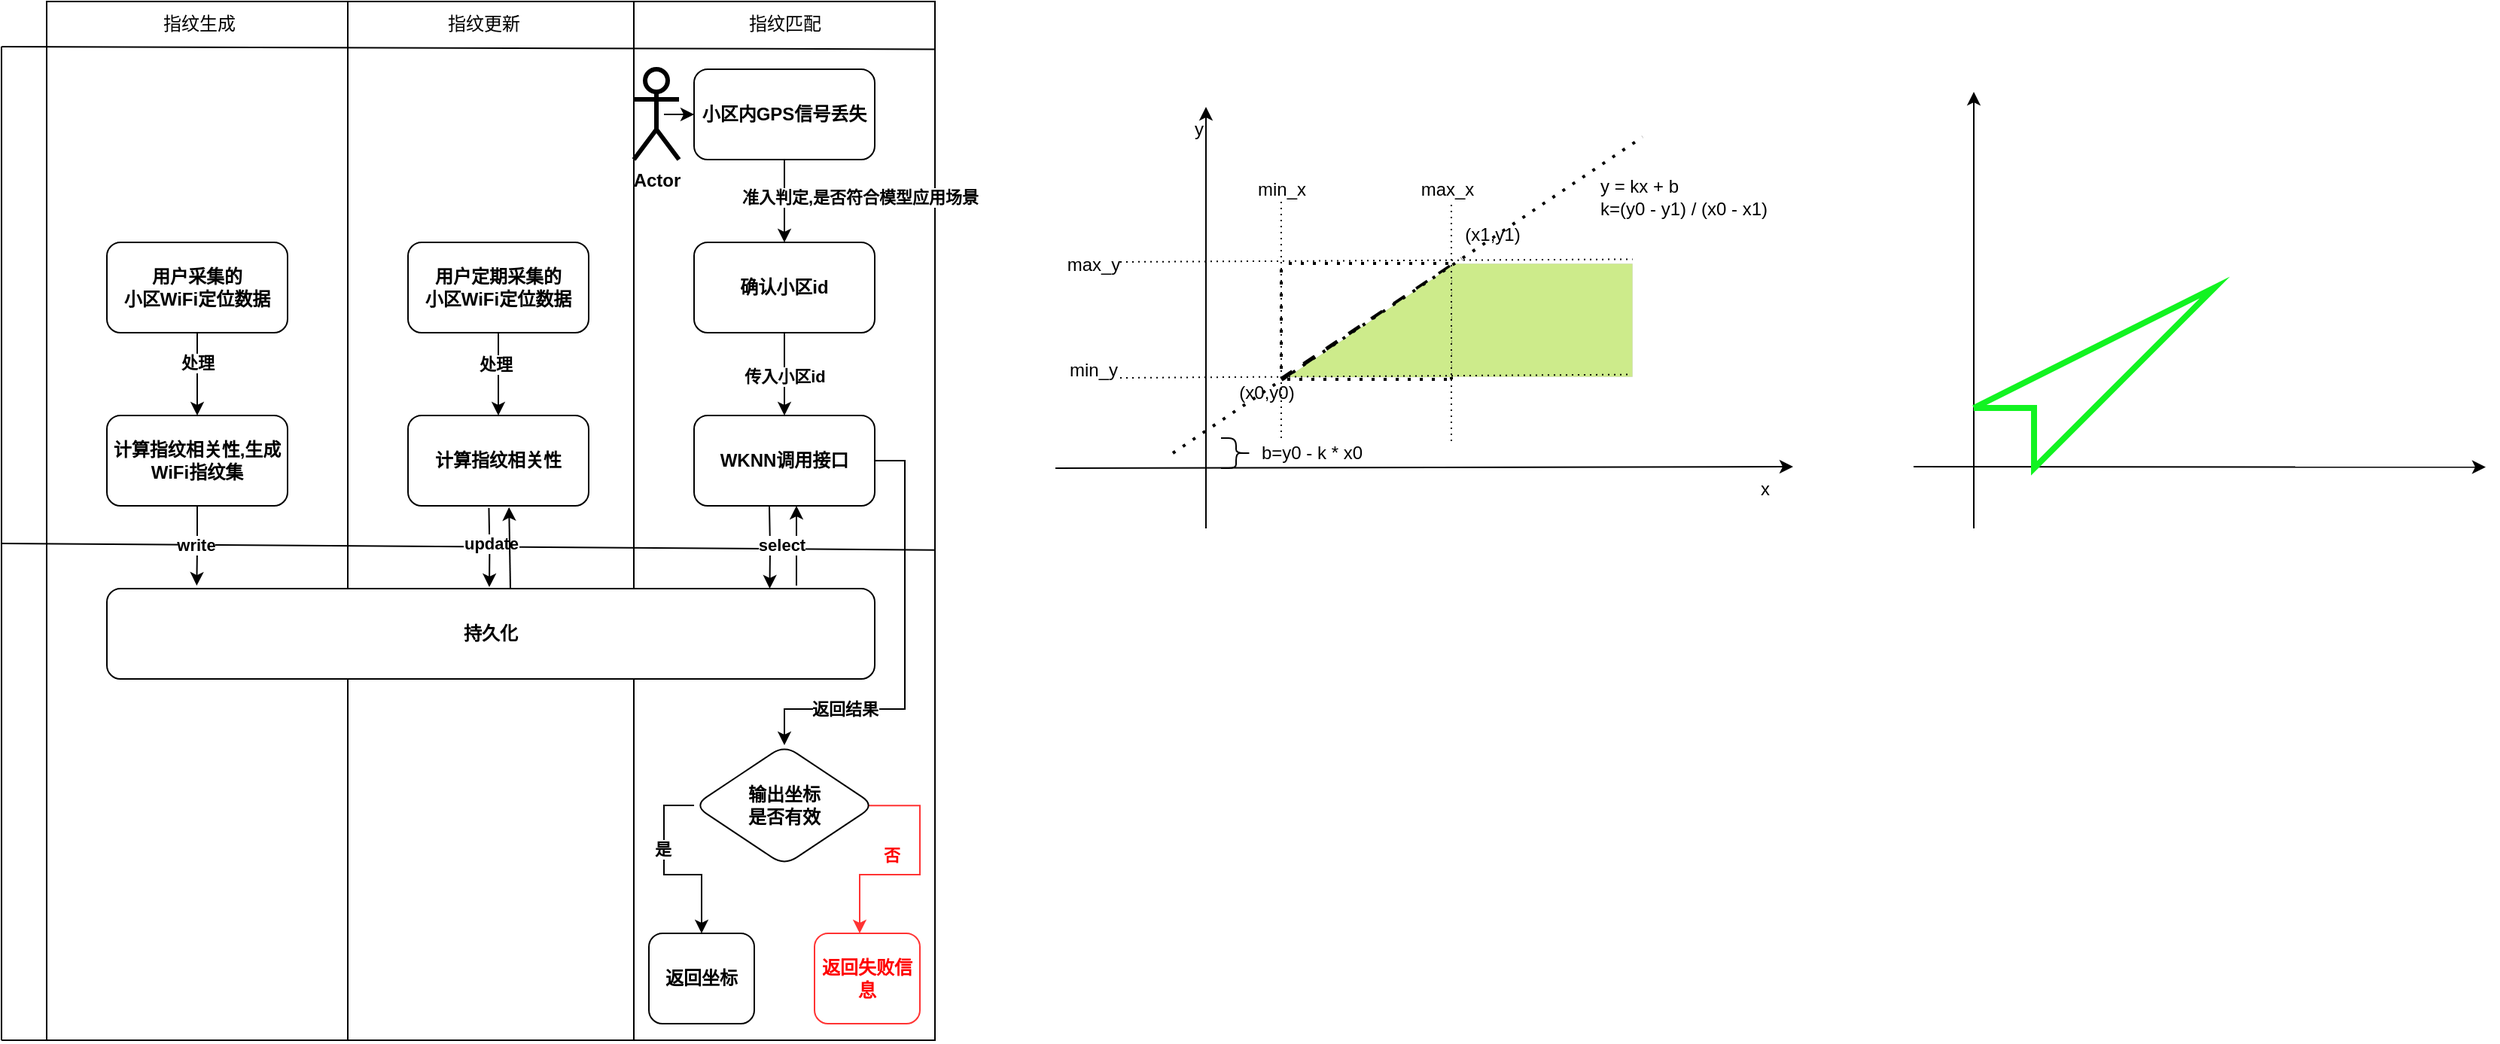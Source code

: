 <mxfile version="21.7.2" type="github">
  <diagram name="第 1 页" id="VmvPNF72lIQJqAyjgbWR">
    <mxGraphModel dx="867" dy="460" grid="1" gridSize="10" guides="1" tooltips="1" connect="1" arrows="1" fold="1" page="1" pageScale="1" pageWidth="10000" pageHeight="20000" math="0" shadow="0">
      <root>
        <mxCell id="0" />
        <mxCell id="1" parent="0" />
        <mxCell id="IVwioTwBHFfPIvTYG7Ah-43" value="" style="group;strokeWidth=0;" vertex="1" connectable="0" parent="1">
          <mxGeometry x="1267.5" y="292.5" width="225.5" height="95" as="geometry" />
        </mxCell>
        <mxCell id="IVwioTwBHFfPIvTYG7Ah-16" value="" style="group;rotation=-90;" vertex="1" connectable="0" parent="IVwioTwBHFfPIvTYG7Ah-43">
          <mxGeometry x="12.5" y="-11.5" width="95" height="120" as="geometry" />
        </mxCell>
        <mxCell id="IVwioTwBHFfPIvTYG7Ah-6" value="" style="endArrow=none;html=1;rounded=0;strokeWidth=3;dashed=1;" edge="1" parent="IVwioTwBHFfPIvTYG7Ah-16">
          <mxGeometry width="50" height="50" relative="1" as="geometry">
            <mxPoint x="-20" y="100" as="sourcePoint" />
            <mxPoint x="100" y="20" as="targetPoint" />
          </mxGeometry>
        </mxCell>
        <mxCell id="IVwioTwBHFfPIvTYG7Ah-11" value="" style="endArrow=none;dashed=1;html=1;dashPattern=1 3;strokeWidth=2;rounded=0;" edge="1" parent="IVwioTwBHFfPIvTYG7Ah-16">
          <mxGeometry width="50" height="50" relative="1" as="geometry">
            <mxPoint x="90" y="100" as="sourcePoint" />
            <mxPoint x="-20" y="100" as="targetPoint" />
          </mxGeometry>
        </mxCell>
        <mxCell id="IVwioTwBHFfPIvTYG7Ah-12" value="" style="endArrow=none;dashed=1;html=1;dashPattern=1 3;strokeWidth=2;rounded=0;" edge="1" parent="IVwioTwBHFfPIvTYG7Ah-16">
          <mxGeometry width="50" height="50" relative="1" as="geometry">
            <mxPoint x="93" y="100" as="sourcePoint" />
            <mxPoint x="93" y="30" as="targetPoint" />
          </mxGeometry>
        </mxCell>
        <mxCell id="IVwioTwBHFfPIvTYG7Ah-13" value="" style="endArrow=none;dashed=1;html=1;dashPattern=1 3;strokeWidth=2;rounded=0;" edge="1" parent="IVwioTwBHFfPIvTYG7Ah-16">
          <mxGeometry width="50" height="50" relative="1" as="geometry">
            <mxPoint x="-20" y="93" as="sourcePoint" />
            <mxPoint x="-20" y="23" as="targetPoint" />
          </mxGeometry>
        </mxCell>
        <mxCell id="IVwioTwBHFfPIvTYG7Ah-14" value="" style="endArrow=none;dashed=1;html=1;dashPattern=1 3;strokeWidth=2;rounded=0;" edge="1" parent="IVwioTwBHFfPIvTYG7Ah-16">
          <mxGeometry width="50" height="50" relative="1" as="geometry">
            <mxPoint x="91" y="23" as="sourcePoint" />
            <mxPoint x="-19" y="23" as="targetPoint" />
          </mxGeometry>
        </mxCell>
        <mxCell id="IVwioTwBHFfPIvTYG7Ah-41" value="" style="verticalLabelPosition=bottom;verticalAlign=top;html=1;shape=mxgraph.basic.orthogonal_triangle;rotation=-90;fillColor=#cdeb8b;strokeColor=#36393d;strokeWidth=0;" vertex="1" parent="IVwioTwBHFfPIvTYG7Ah-16">
          <mxGeometry x="1.75" y="7" width="73.75" height="108.75" as="geometry" />
        </mxCell>
        <mxCell id="IVwioTwBHFfPIvTYG7Ah-42" value="" style="verticalLabelPosition=bottom;verticalAlign=top;html=1;shape=mxgraph.basic.rect;fillColor2=none;strokeWidth=0;size=20;indent=5;fillColor=#cdeb8b;strokeColor=#36393d;" vertex="1" parent="IVwioTwBHFfPIvTYG7Ah-43">
          <mxGeometry x="105.5" y="11.5" width="120" height="75" as="geometry" />
        </mxCell>
        <mxCell id="E-d0GVuR9xcYd6iE6sYl-44" value="" style="group" parent="1" vertex="1" connectable="0">
          <mxGeometry x="410" y="130" width="620" height="690" as="geometry" />
        </mxCell>
        <mxCell id="E-d0GVuR9xcYd6iE6sYl-31" value="" style="group" parent="E-d0GVuR9xcYd6iE6sYl-44" vertex="1" connectable="0">
          <mxGeometry x="30" width="590" height="690" as="geometry" />
        </mxCell>
        <mxCell id="E-d0GVuR9xcYd6iE6sYl-30" value="" style="whiteSpace=wrap;html=1;" parent="E-d0GVuR9xcYd6iE6sYl-31" vertex="1">
          <mxGeometry width="590" height="690" as="geometry" />
        </mxCell>
        <mxCell id="E-d0GVuR9xcYd6iE6sYl-26" value="" style="endArrow=none;html=1;rounded=0;" parent="E-d0GVuR9xcYd6iE6sYl-31" edge="1">
          <mxGeometry width="50" height="50" relative="1" as="geometry">
            <mxPoint x="200" y="690" as="sourcePoint" />
            <mxPoint x="200" as="targetPoint" />
          </mxGeometry>
        </mxCell>
        <mxCell id="E-d0GVuR9xcYd6iE6sYl-27" value="" style="endArrow=none;html=1;rounded=0;" parent="E-d0GVuR9xcYd6iE6sYl-31" edge="1">
          <mxGeometry width="50" height="50" relative="1" as="geometry">
            <mxPoint x="390" y="690" as="sourcePoint" />
            <mxPoint x="390" as="targetPoint" />
          </mxGeometry>
        </mxCell>
        <mxCell id="E-d0GVuR9xcYd6iE6sYl-32" value="" style="endArrow=none;html=1;rounded=0;entryX=1;entryY=0.046;entryDx=0;entryDy=0;entryPerimeter=0;" parent="E-d0GVuR9xcYd6iE6sYl-31" target="E-d0GVuR9xcYd6iE6sYl-30" edge="1">
          <mxGeometry width="50" height="50" relative="1" as="geometry">
            <mxPoint x="-30" y="30" as="sourcePoint" />
            <mxPoint x="380" y="160" as="targetPoint" />
          </mxGeometry>
        </mxCell>
        <mxCell id="E-d0GVuR9xcYd6iE6sYl-37" value="指纹生成" style="text;html=1;align=center;verticalAlign=middle;resizable=0;points=[];autosize=1;strokeColor=none;fillColor=none;" parent="E-d0GVuR9xcYd6iE6sYl-31" vertex="1">
          <mxGeometry x="61" width="80" height="30" as="geometry" />
        </mxCell>
        <mxCell id="E-d0GVuR9xcYd6iE6sYl-38" value="指纹更新" style="text;html=1;align=center;verticalAlign=middle;resizable=0;points=[];autosize=1;strokeColor=none;fillColor=none;" parent="E-d0GVuR9xcYd6iE6sYl-31" vertex="1">
          <mxGeometry x="250" width="80" height="30" as="geometry" />
        </mxCell>
        <mxCell id="E-d0GVuR9xcYd6iE6sYl-40" value="指纹匹配" style="text;html=1;align=center;verticalAlign=middle;resizable=0;points=[];autosize=1;strokeColor=none;fillColor=none;" parent="E-d0GVuR9xcYd6iE6sYl-31" vertex="1">
          <mxGeometry x="450" width="80" height="30" as="geometry" />
        </mxCell>
        <mxCell id="ZMZ2Wo9jmOHN65GwbSHp-28" value="返回坐标" style="whiteSpace=wrap;html=1;rounded=1;fontStyle=1" parent="E-d0GVuR9xcYd6iE6sYl-31" vertex="1">
          <mxGeometry x="400" y="619" width="70" height="60" as="geometry" />
        </mxCell>
        <mxCell id="ZMZ2Wo9jmOHN65GwbSHp-31" value="返回失败信息" style="whiteSpace=wrap;html=1;rounded=1;fontStyle=1;fontColor=#FF0000;strokeColor=#FF3333;" parent="E-d0GVuR9xcYd6iE6sYl-31" vertex="1">
          <mxGeometry x="510" y="619" width="70" height="60" as="geometry" />
        </mxCell>
        <mxCell id="E-d0GVuR9xcYd6iE6sYl-33" value="" style="endArrow=none;html=1;rounded=0;" parent="E-d0GVuR9xcYd6iE6sYl-44" edge="1">
          <mxGeometry width="50" height="50" relative="1" as="geometry">
            <mxPoint y="690" as="sourcePoint" />
            <mxPoint y="30" as="targetPoint" />
          </mxGeometry>
        </mxCell>
        <mxCell id="E-d0GVuR9xcYd6iE6sYl-35" value="" style="endArrow=none;html=1;rounded=0;entryX=1;entryY=0.528;entryDx=0;entryDy=0;entryPerimeter=0;" parent="E-d0GVuR9xcYd6iE6sYl-44" target="E-d0GVuR9xcYd6iE6sYl-30" edge="1">
          <mxGeometry width="50" height="50" relative="1" as="geometry">
            <mxPoint y="360" as="sourcePoint" />
            <mxPoint x="620" y="360" as="targetPoint" />
          </mxGeometry>
        </mxCell>
        <mxCell id="ZMZ2Wo9jmOHN65GwbSHp-20" style="edgeStyle=orthogonalEdgeStyle;rounded=0;orthogonalLoop=1;jettySize=auto;html=1;entryX=0.5;entryY=0;entryDx=0;entryDy=0;fontStyle=1" parent="1" source="ZMZ2Wo9jmOHN65GwbSHp-1" target="ZMZ2Wo9jmOHN65GwbSHp-19" edge="1">
          <mxGeometry relative="1" as="geometry" />
        </mxCell>
        <mxCell id="E-d0GVuR9xcYd6iE6sYl-5" value="处理" style="edgeLabel;html=1;align=center;verticalAlign=middle;resizable=0;points=[];fontStyle=1" parent="ZMZ2Wo9jmOHN65GwbSHp-20" vertex="1" connectable="0">
          <mxGeometry x="-0.273" y="-1" relative="1" as="geometry">
            <mxPoint x="1" as="offset" />
          </mxGeometry>
        </mxCell>
        <mxCell id="ZMZ2Wo9jmOHN65GwbSHp-1" value="用户采集的&lt;br&gt;小区WiFi定位数据" style="rounded=1;whiteSpace=wrap;html=1;fontStyle=1" parent="1" vertex="1">
          <mxGeometry x="480" y="290" width="120" height="60" as="geometry" />
        </mxCell>
        <mxCell id="ZMZ2Wo9jmOHN65GwbSHp-22" style="edgeStyle=orthogonalEdgeStyle;rounded=0;orthogonalLoop=1;jettySize=auto;html=1;entryX=0.5;entryY=0;entryDx=0;entryDy=0;fontStyle=1" parent="1" source="ZMZ2Wo9jmOHN65GwbSHp-2" target="ZMZ2Wo9jmOHN65GwbSHp-13" edge="1">
          <mxGeometry relative="1" as="geometry" />
        </mxCell>
        <mxCell id="ZMZ2Wo9jmOHN65GwbSHp-23" value="传入小区id" style="edgeLabel;html=1;align=center;verticalAlign=middle;resizable=0;points=[];fontStyle=1" parent="ZMZ2Wo9jmOHN65GwbSHp-22" vertex="1" connectable="0">
          <mxGeometry x="-0.294" y="-1" relative="1" as="geometry">
            <mxPoint x="1" y="9" as="offset" />
          </mxGeometry>
        </mxCell>
        <mxCell id="ZMZ2Wo9jmOHN65GwbSHp-2" value="确认小区id" style="whiteSpace=wrap;html=1;rounded=1;fontStyle=1" parent="1" vertex="1">
          <mxGeometry x="870" y="290" width="120" height="60" as="geometry" />
        </mxCell>
        <mxCell id="ZMZ2Wo9jmOHN65GwbSHp-17" style="edgeStyle=orthogonalEdgeStyle;rounded=0;orthogonalLoop=1;jettySize=auto;html=1;fontStyle=1;entryX=0.75;entryY=1;entryDx=0;entryDy=0;" parent="1" edge="1">
          <mxGeometry relative="1" as="geometry">
            <mxPoint x="938" y="510" as="sourcePoint" />
            <mxPoint x="938" y="465" as="targetPoint" />
            <Array as="points">
              <mxPoint x="938" y="518" />
            </Array>
          </mxGeometry>
        </mxCell>
        <mxCell id="ZMZ2Wo9jmOHN65GwbSHp-6" value="持久化" style="whiteSpace=wrap;html=1;rounded=1;fontStyle=1" parent="1" vertex="1">
          <mxGeometry x="480" y="520" width="510" height="60" as="geometry" />
        </mxCell>
        <mxCell id="ZMZ2Wo9jmOHN65GwbSHp-11" style="edgeStyle=orthogonalEdgeStyle;rounded=0;orthogonalLoop=1;jettySize=auto;html=1;entryX=0;entryY=0.5;entryDx=0;entryDy=0;fontStyle=1" parent="1" source="ZMZ2Wo9jmOHN65GwbSHp-9" target="ZMZ2Wo9jmOHN65GwbSHp-12" edge="1">
          <mxGeometry relative="1" as="geometry">
            <mxPoint x="880" y="195" as="targetPoint" />
          </mxGeometry>
        </mxCell>
        <mxCell id="ZMZ2Wo9jmOHN65GwbSHp-9" value="Actor" style="shape=umlActor;verticalLabelPosition=bottom;verticalAlign=top;html=1;fontStyle=1;strokeWidth=3;" parent="1" vertex="1">
          <mxGeometry x="830" y="175" width="30" height="60" as="geometry" />
        </mxCell>
        <mxCell id="ZMZ2Wo9jmOHN65GwbSHp-14" value="" style="edgeStyle=orthogonalEdgeStyle;rounded=0;orthogonalLoop=1;jettySize=auto;html=1;entryX=0.5;entryY=0;entryDx=0;entryDy=0;fontStyle=1" parent="1" source="ZMZ2Wo9jmOHN65GwbSHp-12" target="ZMZ2Wo9jmOHN65GwbSHp-2" edge="1">
          <mxGeometry relative="1" as="geometry">
            <mxPoint x="1150" y="245" as="targetPoint" />
          </mxGeometry>
        </mxCell>
        <mxCell id="ZMZ2Wo9jmOHN65GwbSHp-15" value="准入判定,是否符合模型应用场景" style="edgeLabel;html=1;align=center;verticalAlign=middle;resizable=0;points=[];fontStyle=1" parent="ZMZ2Wo9jmOHN65GwbSHp-14" vertex="1" connectable="0">
          <mxGeometry x="-0.22" y="-3" relative="1" as="geometry">
            <mxPoint x="53" y="3" as="offset" />
          </mxGeometry>
        </mxCell>
        <mxCell id="ZMZ2Wo9jmOHN65GwbSHp-12" value="小区内GPS信号丢失" style="rounded=1;whiteSpace=wrap;html=1;fontStyle=1" parent="1" vertex="1">
          <mxGeometry x="870" y="175" width="120" height="60" as="geometry" />
        </mxCell>
        <mxCell id="ZMZ2Wo9jmOHN65GwbSHp-24" style="edgeStyle=orthogonalEdgeStyle;rounded=0;orthogonalLoop=1;jettySize=auto;html=1;entryX=0.824;entryY=0;entryDx=0;entryDy=0;exitX=0.25;exitY=1;exitDx=0;exitDy=0;fontStyle=1;entryPerimeter=0;" parent="1" edge="1">
          <mxGeometry relative="1" as="geometry">
            <mxPoint x="920" y="465" as="sourcePoint" />
            <mxPoint x="920.24" y="520" as="targetPoint" />
          </mxGeometry>
        </mxCell>
        <mxCell id="E-d0GVuR9xcYd6iE6sYl-24" value="select" style="edgeLabel;html=1;align=center;verticalAlign=middle;resizable=0;points=[];fontStyle=1" parent="ZMZ2Wo9jmOHN65GwbSHp-24" vertex="1" connectable="0">
          <mxGeometry x="-0.093" y="-3" relative="1" as="geometry">
            <mxPoint x="10" y="1" as="offset" />
          </mxGeometry>
        </mxCell>
        <mxCell id="ZMZ2Wo9jmOHN65GwbSHp-13" value="WKNN调用接口" style="whiteSpace=wrap;html=1;rounded=1;fontStyle=1" parent="1" vertex="1">
          <mxGeometry x="870" y="405" width="120" height="60" as="geometry" />
        </mxCell>
        <mxCell id="E-d0GVuR9xcYd6iE6sYl-2" style="edgeStyle=orthogonalEdgeStyle;rounded=0;orthogonalLoop=1;jettySize=auto;html=1;entryX=0.117;entryY=-0.033;entryDx=0;entryDy=0;entryPerimeter=0;fontStyle=1" parent="1" source="ZMZ2Wo9jmOHN65GwbSHp-19" target="ZMZ2Wo9jmOHN65GwbSHp-6" edge="1">
          <mxGeometry relative="1" as="geometry" />
        </mxCell>
        <mxCell id="E-d0GVuR9xcYd6iE6sYl-4" value="write" style="edgeLabel;html=1;align=center;verticalAlign=middle;resizable=0;points=[];fontStyle=1" parent="E-d0GVuR9xcYd6iE6sYl-2" vertex="1" connectable="0">
          <mxGeometry x="-0.062" y="-1" relative="1" as="geometry">
            <mxPoint y="1" as="offset" />
          </mxGeometry>
        </mxCell>
        <mxCell id="ZMZ2Wo9jmOHN65GwbSHp-19" value="计算指纹相关性,生成WiFi指纹集" style="whiteSpace=wrap;html=1;rounded=1;fontStyle=1" parent="1" vertex="1">
          <mxGeometry x="480" y="405" width="120" height="60" as="geometry" />
        </mxCell>
        <mxCell id="ZMZ2Wo9jmOHN65GwbSHp-29" value="" style="edgeStyle=orthogonalEdgeStyle;rounded=0;orthogonalLoop=1;jettySize=auto;html=1;fontStyle=1;exitX=0;exitY=0.5;exitDx=0;exitDy=0;" parent="1" source="ZMZ2Wo9jmOHN65GwbSHp-26" target="ZMZ2Wo9jmOHN65GwbSHp-28" edge="1">
          <mxGeometry relative="1" as="geometry">
            <Array as="points">
              <mxPoint x="850" y="664" />
              <mxPoint x="850" y="710" />
              <mxPoint x="875" y="710" />
            </Array>
          </mxGeometry>
        </mxCell>
        <mxCell id="ZMZ2Wo9jmOHN65GwbSHp-30" value="是" style="edgeLabel;html=1;align=center;verticalAlign=middle;resizable=0;points=[];fontStyle=1" parent="ZMZ2Wo9jmOHN65GwbSHp-29" vertex="1" connectable="0">
          <mxGeometry x="-0.253" y="-1" relative="1" as="geometry">
            <mxPoint as="offset" />
          </mxGeometry>
        </mxCell>
        <mxCell id="ZMZ2Wo9jmOHN65GwbSHp-32" value="" style="edgeStyle=orthogonalEdgeStyle;rounded=0;orthogonalLoop=1;jettySize=auto;html=1;fontStyle=1;fontColor=#FF0000;strokeColor=#FF3333;exitX=0.957;exitY=0.501;exitDx=0;exitDy=0;exitPerimeter=0;" parent="1" source="ZMZ2Wo9jmOHN65GwbSHp-26" target="ZMZ2Wo9jmOHN65GwbSHp-31" edge="1">
          <mxGeometry relative="1" as="geometry">
            <Array as="points">
              <mxPoint x="1020" y="664" />
              <mxPoint x="1020" y="710" />
              <mxPoint x="980" y="710" />
            </Array>
          </mxGeometry>
        </mxCell>
        <mxCell id="ZMZ2Wo9jmOHN65GwbSHp-33" value="否" style="edgeLabel;html=1;align=center;verticalAlign=middle;resizable=0;points=[];fontStyle=1;fontColor=#FF0000;" parent="ZMZ2Wo9jmOHN65GwbSHp-32" vertex="1" connectable="0">
          <mxGeometry x="-0.02" y="1" relative="1" as="geometry">
            <mxPoint x="-20" y="-11" as="offset" />
          </mxGeometry>
        </mxCell>
        <mxCell id="ZMZ2Wo9jmOHN65GwbSHp-26" value="输出坐标&lt;br&gt;是否有效" style="rhombus;whiteSpace=wrap;html=1;rounded=1;fontStyle=1" parent="1" vertex="1">
          <mxGeometry x="870" y="624" width="120" height="80" as="geometry" />
        </mxCell>
        <mxCell id="E-d0GVuR9xcYd6iE6sYl-12" style="edgeStyle=orthogonalEdgeStyle;rounded=0;orthogonalLoop=1;jettySize=auto;html=1;entryX=0.5;entryY=0;entryDx=0;entryDy=0;fontStyle=1" parent="1" source="E-d0GVuR9xcYd6iE6sYl-3" target="E-d0GVuR9xcYd6iE6sYl-6" edge="1">
          <mxGeometry relative="1" as="geometry" />
        </mxCell>
        <mxCell id="E-d0GVuR9xcYd6iE6sYl-14" value="处理" style="edgeLabel;html=1;align=center;verticalAlign=middle;resizable=0;points=[];fontStyle=1" parent="E-d0GVuR9xcYd6iE6sYl-12" vertex="1" connectable="0">
          <mxGeometry x="-0.236" y="-2" relative="1" as="geometry">
            <mxPoint as="offset" />
          </mxGeometry>
        </mxCell>
        <mxCell id="E-d0GVuR9xcYd6iE6sYl-3" value="用户定期采集的&lt;br&gt;小区WiFi定位数据" style="rounded=1;whiteSpace=wrap;html=1;fontStyle=1" parent="1" vertex="1">
          <mxGeometry x="680" y="290" width="120" height="60" as="geometry" />
        </mxCell>
        <mxCell id="E-d0GVuR9xcYd6iE6sYl-8" style="edgeStyle=orthogonalEdgeStyle;rounded=0;orthogonalLoop=1;jettySize=auto;html=1;exitX=0.306;exitY=1.023;exitDx=0;exitDy=0;fontStyle=1;exitPerimeter=0;" parent="1" edge="1">
          <mxGeometry relative="1" as="geometry">
            <mxPoint x="734" y="519" as="targetPoint" />
            <mxPoint x="733.72" y="466.38" as="sourcePoint" />
          </mxGeometry>
        </mxCell>
        <mxCell id="E-d0GVuR9xcYd6iE6sYl-9" value="update" style="edgeLabel;html=1;align=center;verticalAlign=middle;resizable=0;points=[];fontStyle=1" parent="E-d0GVuR9xcYd6iE6sYl-8" vertex="1" connectable="0">
          <mxGeometry x="-0.119" y="-1" relative="1" as="geometry">
            <mxPoint x="2" as="offset" />
          </mxGeometry>
        </mxCell>
        <mxCell id="E-d0GVuR9xcYd6iE6sYl-10" value="" style="endArrow=classic;html=1;rounded=0;fontStyle=1;entryX=0.609;entryY=1.015;entryDx=0;entryDy=0;entryPerimeter=0;" parent="1" edge="1">
          <mxGeometry width="50" height="50" relative="1" as="geometry">
            <mxPoint x="748" y="520" as="sourcePoint" />
            <mxPoint x="747.08" y="465.9" as="targetPoint" />
          </mxGeometry>
        </mxCell>
        <mxCell id="E-d0GVuR9xcYd6iE6sYl-6" value="计算指纹相关性" style="whiteSpace=wrap;html=1;rounded=1;fontStyle=1" parent="1" vertex="1">
          <mxGeometry x="680" y="405" width="120" height="60" as="geometry" />
        </mxCell>
        <mxCell id="E-d0GVuR9xcYd6iE6sYl-21" style="edgeStyle=orthogonalEdgeStyle;rounded=0;orthogonalLoop=1;jettySize=auto;html=1;entryX=0.5;entryY=0;entryDx=0;entryDy=0;fontStyle=1;exitX=1;exitY=0.5;exitDx=0;exitDy=0;" parent="1" source="ZMZ2Wo9jmOHN65GwbSHp-13" target="ZMZ2Wo9jmOHN65GwbSHp-26" edge="1">
          <mxGeometry relative="1" as="geometry">
            <mxPoint x="930" y="580" as="sourcePoint" />
            <mxPoint x="930" y="613" as="targetPoint" />
            <Array as="points">
              <mxPoint x="1010" y="435" />
              <mxPoint x="1010" y="600" />
              <mxPoint x="930" y="600" />
            </Array>
          </mxGeometry>
        </mxCell>
        <mxCell id="E-d0GVuR9xcYd6iE6sYl-22" value="返回结果" style="edgeLabel;html=1;align=center;verticalAlign=middle;resizable=0;points=[];fontStyle=1" parent="E-d0GVuR9xcYd6iE6sYl-21" vertex="1" connectable="0">
          <mxGeometry x="-0.062" y="-1" relative="1" as="geometry">
            <mxPoint x="-39" y="49" as="offset" />
          </mxGeometry>
        </mxCell>
        <mxCell id="E-d0GVuR9xcYd6iE6sYl-34" value="" style="endArrow=none;html=1;rounded=0;entryX=0;entryY=1;entryDx=0;entryDy=0;" parent="1" target="E-d0GVuR9xcYd6iE6sYl-30" edge="1">
          <mxGeometry width="50" height="50" relative="1" as="geometry">
            <mxPoint x="410" y="820" as="sourcePoint" />
            <mxPoint x="780" y="560" as="targetPoint" />
          </mxGeometry>
        </mxCell>
        <mxCell id="IVwioTwBHFfPIvTYG7Ah-1" value="" style="endArrow=classic;html=1;rounded=0;" edge="1" parent="1">
          <mxGeometry width="50" height="50" relative="1" as="geometry">
            <mxPoint x="1680" y="439" as="sourcePoint" />
            <mxPoint x="2060" y="439.29" as="targetPoint" />
          </mxGeometry>
        </mxCell>
        <mxCell id="IVwioTwBHFfPIvTYG7Ah-2" value="" style="endArrow=classic;html=1;rounded=0;" edge="1" parent="1">
          <mxGeometry width="50" height="50" relative="1" as="geometry">
            <mxPoint x="1720" y="480" as="sourcePoint" />
            <mxPoint x="1720" y="190" as="targetPoint" />
          </mxGeometry>
        </mxCell>
        <mxCell id="IVwioTwBHFfPIvTYG7Ah-3" value="" style="endArrow=none;html=1;rounded=0;strokeWidth=4;strokeColor=#12f321;" edge="1" parent="1">
          <mxGeometry width="50" height="50" relative="1" as="geometry">
            <mxPoint x="1720" y="400" as="sourcePoint" />
            <mxPoint x="1720" y="400" as="targetPoint" />
            <Array as="points">
              <mxPoint x="1740" y="400" />
              <mxPoint x="1760" y="400" />
              <mxPoint x="1760" y="440" />
              <mxPoint x="1880" y="320" />
            </Array>
          </mxGeometry>
        </mxCell>
        <mxCell id="IVwioTwBHFfPIvTYG7Ah-4" value="" style="endArrow=classic;html=1;rounded=0;" edge="1" parent="1">
          <mxGeometry width="50" height="50" relative="1" as="geometry">
            <mxPoint x="1110" y="440" as="sourcePoint" />
            <mxPoint x="1600" y="439" as="targetPoint" />
          </mxGeometry>
        </mxCell>
        <mxCell id="IVwioTwBHFfPIvTYG7Ah-5" value="" style="endArrow=classic;html=1;rounded=0;" edge="1" parent="1">
          <mxGeometry width="50" height="50" relative="1" as="geometry">
            <mxPoint x="1210" y="480" as="sourcePoint" />
            <mxPoint x="1210" y="200" as="targetPoint" />
          </mxGeometry>
        </mxCell>
        <mxCell id="IVwioTwBHFfPIvTYG7Ah-7" value="(x0,y0)" style="text;html=1;align=center;verticalAlign=middle;resizable=0;points=[];autosize=1;strokeColor=none;fillColor=none;" vertex="1" parent="1">
          <mxGeometry x="1220" y="375" width="60" height="30" as="geometry" />
        </mxCell>
        <mxCell id="IVwioTwBHFfPIvTYG7Ah-8" value="(x1,y1)" style="text;html=1;align=center;verticalAlign=middle;resizable=0;points=[];autosize=1;strokeColor=none;fillColor=none;" vertex="1" parent="1">
          <mxGeometry x="1370" y="270" width="60" height="30" as="geometry" />
        </mxCell>
        <mxCell id="IVwioTwBHFfPIvTYG7Ah-32" value="" style="endArrow=none;dashed=1;html=1;dashPattern=1 3;strokeWidth=1;rounded=0;entryX=1.003;entryY=-0.037;entryDx=0;entryDy=0;entryPerimeter=0;" edge="1" parent="1" target="IVwioTwBHFfPIvTYG7Ah-42">
          <mxGeometry width="50" height="50" relative="1" as="geometry">
            <mxPoint x="1153" y="303" as="sourcePoint" />
            <mxPoint x="1483" y="303" as="targetPoint" />
          </mxGeometry>
        </mxCell>
        <mxCell id="IVwioTwBHFfPIvTYG7Ah-33" value="" style="endArrow=none;dashed=1;html=1;dashPattern=1 3;strokeWidth=1;rounded=0;entryX=0.979;entryY=0.984;entryDx=0;entryDy=0;entryPerimeter=0;" edge="1" parent="1" target="IVwioTwBHFfPIvTYG7Ah-42">
          <mxGeometry width="50" height="50" relative="1" as="geometry">
            <mxPoint x="1153" y="380" as="sourcePoint" />
            <mxPoint x="1483" y="380" as="targetPoint" />
          </mxGeometry>
        </mxCell>
        <mxCell id="IVwioTwBHFfPIvTYG7Ah-34" value="max_y" style="text;html=1;align=center;verticalAlign=middle;resizable=0;points=[];autosize=1;strokeColor=none;fillColor=none;" vertex="1" parent="1">
          <mxGeometry x="1105" y="290" width="60" height="30" as="geometry" />
        </mxCell>
        <mxCell id="IVwioTwBHFfPIvTYG7Ah-35" value="min_y" style="text;html=1;align=center;verticalAlign=middle;resizable=0;points=[];autosize=1;strokeColor=none;fillColor=none;" vertex="1" parent="1">
          <mxGeometry x="1105" y="360" width="60" height="30" as="geometry" />
        </mxCell>
        <mxCell id="IVwioTwBHFfPIvTYG7Ah-36" value="" style="endArrow=none;dashed=1;html=1;dashPattern=1 3;strokeWidth=1;rounded=0;" edge="1" parent="1">
          <mxGeometry width="50" height="50" relative="1" as="geometry">
            <mxPoint x="1260" y="420" as="sourcePoint" />
            <mxPoint x="1260" y="260" as="targetPoint" />
          </mxGeometry>
        </mxCell>
        <mxCell id="IVwioTwBHFfPIvTYG7Ah-37" value="" style="endArrow=none;dashed=1;html=1;dashPattern=1 3;strokeWidth=1;rounded=0;" edge="1" parent="1">
          <mxGeometry width="50" height="50" relative="1" as="geometry">
            <mxPoint x="1373" y="422" as="sourcePoint" />
            <mxPoint x="1373" y="262" as="targetPoint" />
          </mxGeometry>
        </mxCell>
        <mxCell id="IVwioTwBHFfPIvTYG7Ah-38" value="min_x" style="text;html=1;align=center;verticalAlign=middle;resizable=0;points=[];autosize=1;strokeColor=none;fillColor=none;" vertex="1" parent="1">
          <mxGeometry x="1230" y="240" width="60" height="30" as="geometry" />
        </mxCell>
        <mxCell id="IVwioTwBHFfPIvTYG7Ah-39" value="max_x" style="text;html=1;align=center;verticalAlign=middle;resizable=0;points=[];autosize=1;strokeColor=none;fillColor=none;" vertex="1" parent="1">
          <mxGeometry x="1340" y="240" width="60" height="30" as="geometry" />
        </mxCell>
        <mxCell id="IVwioTwBHFfPIvTYG7Ah-44" value="" style="endArrow=none;dashed=1;html=1;dashPattern=1 3;strokeWidth=2;rounded=0;" edge="1" parent="1">
          <mxGeometry width="50" height="50" relative="1" as="geometry">
            <mxPoint x="1188" y="430" as="sourcePoint" />
            <mxPoint x="1500" y="220" as="targetPoint" />
          </mxGeometry>
        </mxCell>
        <mxCell id="IVwioTwBHFfPIvTYG7Ah-17" value="&lt;font style=&quot;font-size: 12px;&quot;&gt;y = kx + b&lt;br&gt;k=(y0 - y1) / (x0 - x1)&lt;/font&gt;" style="text;html=1;align=left;verticalAlign=middle;resizable=0;points=[];autosize=1;strokeColor=none;fillColor=none;fontSize=9;" vertex="1" parent="1">
          <mxGeometry x="1470" y="240" width="140" height="40" as="geometry" />
        </mxCell>
        <mxCell id="IVwioTwBHFfPIvTYG7Ah-46" value="" style="shape=curlyBracket;whiteSpace=wrap;html=1;rounded=1;flipH=1;labelPosition=right;verticalLabelPosition=middle;align=left;verticalAlign=middle;size=0.5;" vertex="1" parent="1">
          <mxGeometry x="1220" y="420" width="20" height="20" as="geometry" />
        </mxCell>
        <mxCell id="IVwioTwBHFfPIvTYG7Ah-47" value="b=y0 - k * x0" style="text;html=1;align=center;verticalAlign=middle;resizable=0;points=[];autosize=1;strokeColor=none;fillColor=none;" vertex="1" parent="1">
          <mxGeometry x="1230" y="415" width="100" height="30" as="geometry" />
        </mxCell>
        <mxCell id="IVwioTwBHFfPIvTYG7Ah-49" value="x" style="text;html=1;align=center;verticalAlign=middle;resizable=0;points=[];autosize=1;strokeColor=none;fillColor=none;" vertex="1" parent="1">
          <mxGeometry x="1566" y="439" width="30" height="30" as="geometry" />
        </mxCell>
        <mxCell id="IVwioTwBHFfPIvTYG7Ah-50" value="y" style="text;html=1;align=center;verticalAlign=middle;resizable=0;points=[];autosize=1;strokeColor=none;fillColor=none;" vertex="1" parent="1">
          <mxGeometry x="1190" y="200" width="30" height="30" as="geometry" />
        </mxCell>
      </root>
    </mxGraphModel>
  </diagram>
</mxfile>
